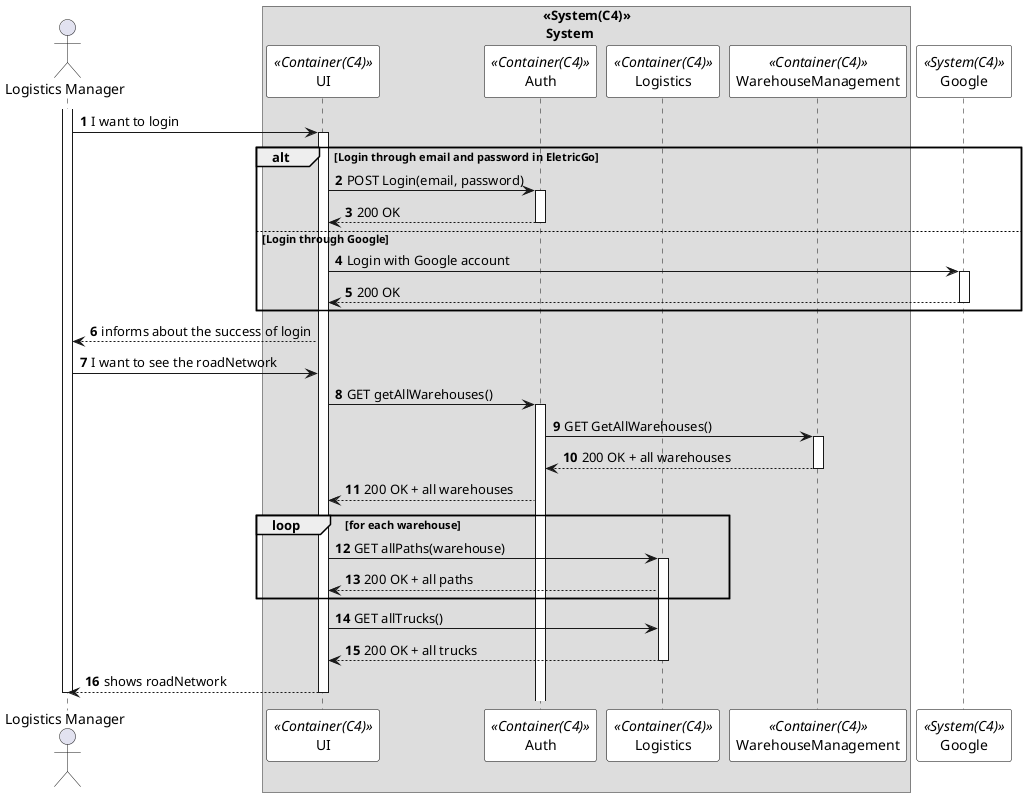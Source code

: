 @startuml seeRoadNetwork
autonumber

skinparam sequence {
ParticipantBorderColor black
ParticipantBackgroundColor white
}

actor "Logistics Manager" as manager
box "<<System(C4)>>\n System"
participant UI as UI <<Container(C4)>>
participant Auth as Auth <<Container(C4)>>
participant Logistics as Logistics <<Container(C4)>>
participant WarehouseManagement as WHM <<Container(C4)>>
end box

participant Google as Google <<System(C4)>>


activate manager
manager->UI: I want to login
activate UI

alt Login through email and password in EletricGo

UI -> Auth: POST Login(email, password)
activate Auth

Auth --> UI: 200 OK
deactivate Auth

else Login through Google

UI -> Google: Login with Google account
activate Google
Google --> UI: 200 OK
deactivate Google

end



UI --> manager: informs about the success of login

manager -> UI: I want to see the roadNetwork

UI -> Auth: GET getAllWarehouses()
activate Auth
Auth -> WHM: GET GetAllWarehouses()
activate WHM

WHM --> Auth: 200 OK + all warehouses
deactivate WHM
Auth --> UI: 200 OK + all warehouses
loop for each warehouse

    UI -> Logistics: GET allPaths(warehouse)
    activate Logistics
    Logistics --> UI: 200 OK + all paths

end

UI -> Logistics: GET allTrucks()
Logistics --> UI: 200 OK + all trucks
deactivate Logistics
UI --> manager: shows roadNetwork

deactivate UI
deactivate manager
@enduml